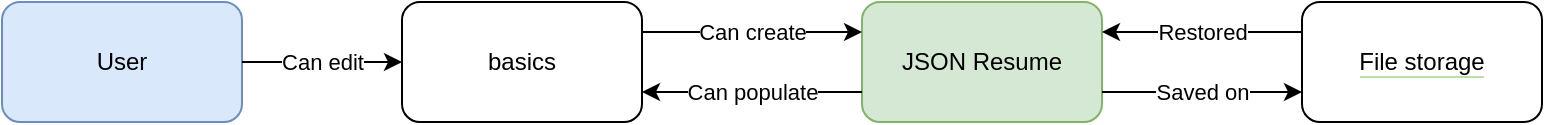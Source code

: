 <mxfile version="20.6.2" type="device"><diagram id="meKHd4QVxug0V7hBVNL-" name="Page-1"><mxGraphModel dx="1102" dy="582" grid="1" gridSize="10" guides="1" tooltips="1" connect="1" arrows="1" fold="1" page="1" pageScale="1" pageWidth="827" pageHeight="1169" math="0" shadow="0"><root><mxCell id="0"/><mxCell id="1" parent="0"/><mxCell id="XCAfn2VH-eyBTJotMHMZ-1" value="JSON Resume" style="rounded=1;whiteSpace=wrap;html=1;fillColor=#d5e8d4;strokeColor=#82b366;" parent="1" vertex="1"><mxGeometry x="466" y="42" width="120" height="60" as="geometry"/></mxCell><mxCell id="XCAfn2VH-eyBTJotMHMZ-2" value="&lt;span style=&quot;background-color: rgb(255, 255, 255);&quot;&gt;File storage&lt;/span&gt;" style="rounded=1;whiteSpace=wrap;html=1;labelBackgroundColor=#B9E0A5;" parent="1" vertex="1"><mxGeometry x="686" y="42" width="120" height="60" as="geometry"/></mxCell><mxCell id="XCAfn2VH-eyBTJotMHMZ-3" value="" style="endArrow=classic;html=1;rounded=0;exitX=1;exitY=0.75;exitDx=0;exitDy=0;entryX=0;entryY=0.75;entryDx=0;entryDy=0;" parent="1" source="XCAfn2VH-eyBTJotMHMZ-1" target="XCAfn2VH-eyBTJotMHMZ-2" edge="1"><mxGeometry relative="1" as="geometry"><mxPoint x="394" y="132" as="sourcePoint"/><mxPoint x="494" y="132" as="targetPoint"/></mxGeometry></mxCell><mxCell id="XCAfn2VH-eyBTJotMHMZ-4" value="Saved on" style="edgeLabel;resizable=0;html=1;align=center;verticalAlign=middle;labelBackgroundColor=#FFFFFF;" parent="XCAfn2VH-eyBTJotMHMZ-3" connectable="0" vertex="1"><mxGeometry relative="1" as="geometry"/></mxCell><mxCell id="XCAfn2VH-eyBTJotMHMZ-8" value="" style="endArrow=none;html=1;rounded=0;strokeWidth=1;endFill=0;startArrow=classic;startFill=1;entryX=0;entryY=0.25;entryDx=0;entryDy=0;exitX=1;exitY=0.25;exitDx=0;exitDy=0;" parent="1" source="XCAfn2VH-eyBTJotMHMZ-1" target="XCAfn2VH-eyBTJotMHMZ-2" edge="1"><mxGeometry relative="1" as="geometry"><mxPoint x="416" y="162" as="sourcePoint"/><mxPoint x="516" y="162" as="targetPoint"/></mxGeometry></mxCell><mxCell id="XCAfn2VH-eyBTJotMHMZ-9" value="Restored" style="edgeLabel;resizable=0;html=1;align=center;verticalAlign=middle;labelBackgroundColor=#FFFFFF;" parent="XCAfn2VH-eyBTJotMHMZ-8" connectable="0" vertex="1"><mxGeometry relative="1" as="geometry"/></mxCell><mxCell id="E3DH3lnMm_YXx-3B6qoK-1" value="basics" style="rounded=1;whiteSpace=wrap;html=1;" vertex="1" parent="1"><mxGeometry x="236" y="42" width="120" height="60" as="geometry"/></mxCell><mxCell id="E3DH3lnMm_YXx-3B6qoK-2" value="User" style="rounded=1;whiteSpace=wrap;html=1;fillColor=#dae8fc;strokeColor=#6c8ebf;" vertex="1" parent="1"><mxGeometry x="36" y="42" width="120" height="60" as="geometry"/></mxCell><mxCell id="E3DH3lnMm_YXx-3B6qoK-3" value="" style="endArrow=classic;html=1;rounded=0;entryX=0;entryY=0.5;entryDx=0;entryDy=0;" edge="1" parent="1" source="E3DH3lnMm_YXx-3B6qoK-2" target="E3DH3lnMm_YXx-3B6qoK-1"><mxGeometry relative="1" as="geometry"><mxPoint x="356" y="212" as="sourcePoint"/><mxPoint x="456" y="212" as="targetPoint"/></mxGeometry></mxCell><mxCell id="E3DH3lnMm_YXx-3B6qoK-4" value="Can edit" style="edgeLabel;resizable=0;html=1;align=center;verticalAlign=middle;" connectable="0" vertex="1" parent="E3DH3lnMm_YXx-3B6qoK-3"><mxGeometry relative="1" as="geometry"/></mxCell><mxCell id="E3DH3lnMm_YXx-3B6qoK-5" value="" style="endArrow=classic;html=1;rounded=0;exitX=1;exitY=0.25;exitDx=0;exitDy=0;entryX=0;entryY=0.25;entryDx=0;entryDy=0;" edge="1" parent="1" source="E3DH3lnMm_YXx-3B6qoK-1" target="XCAfn2VH-eyBTJotMHMZ-1"><mxGeometry relative="1" as="geometry"><mxPoint x="356" y="212" as="sourcePoint"/><mxPoint x="456" y="212" as="targetPoint"/></mxGeometry></mxCell><mxCell id="E3DH3lnMm_YXx-3B6qoK-6" value="Can create" style="edgeLabel;resizable=0;html=1;align=center;verticalAlign=middle;" connectable="0" vertex="1" parent="E3DH3lnMm_YXx-3B6qoK-5"><mxGeometry relative="1" as="geometry"/></mxCell><mxCell id="E3DH3lnMm_YXx-3B6qoK-7" value="c" style="endArrow=classic;html=1;rounded=0;entryX=1;entryY=0.75;entryDx=0;entryDy=0;exitX=0;exitY=0.75;exitDx=0;exitDy=0;" edge="1" parent="1" source="XCAfn2VH-eyBTJotMHMZ-1" target="E3DH3lnMm_YXx-3B6qoK-1"><mxGeometry relative="1" as="geometry"><mxPoint x="356" y="212" as="sourcePoint"/><mxPoint x="456" y="212" as="targetPoint"/></mxGeometry></mxCell><mxCell id="E3DH3lnMm_YXx-3B6qoK-8" value="Can populate" style="edgeLabel;resizable=0;html=1;align=center;verticalAlign=middle;" connectable="0" vertex="1" parent="E3DH3lnMm_YXx-3B6qoK-7"><mxGeometry relative="1" as="geometry"/></mxCell></root></mxGraphModel></diagram></mxfile>